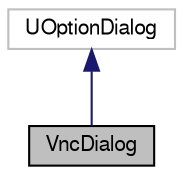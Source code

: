 digraph "VncDialog"
{
 // LATEX_PDF_SIZE
  bgcolor="transparent";
  edge [fontname="FreeSans",fontsize="10",labelfontname="FreeSans",labelfontsize="10"];
  node [fontname="FreeSans",fontsize="10",shape=record];
  Node1 [label="VncDialog",height=0.2,width=0.4,color="black", fillcolor="grey75", style="filled", fontcolor="black",tooltip="VncDialog class."];
  Node2 -> Node1 [dir="back",color="midnightblue",fontsize="10",style="solid",fontname="FreeSans"];
  Node2 [label="UOptionDialog",height=0.2,width=0.4,color="grey75",tooltip=" "];
}
